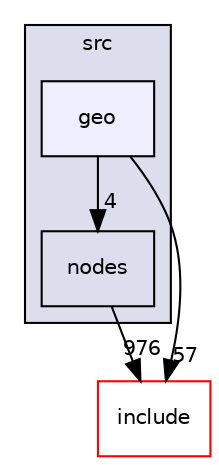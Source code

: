 digraph "src/geo" {
  compound=true
  node [ fontsize="10", fontname="Helvetica"];
  edge [ labelfontsize="10", labelfontname="Helvetica"];
  subgraph clusterdir_68267d1309a1af8e8297ef4c3efbcdba {
    graph [ bgcolor="#ddddee", pencolor="black", label="src" fontname="Helvetica", fontsize="10", URL="dir_68267d1309a1af8e8297ef4c3efbcdba.html"]
  dir_b50dc725db71458029b22868a9250dc9 [shape=box label="nodes" URL="dir_b50dc725db71458029b22868a9250dc9.html"];
  dir_b919d449df95dbe7854299847587d1c3 [shape=box, label="geo", style="filled", fillcolor="#eeeeff", pencolor="black", URL="dir_b919d449df95dbe7854299847587d1c3.html"];
  }
  dir_d44c64559bbebec7f509842c48db8b23 [shape=box label="include" fillcolor="white" style="filled" color="red" URL="dir_d44c64559bbebec7f509842c48db8b23.html"];
  dir_b919d449df95dbe7854299847587d1c3->dir_b50dc725db71458029b22868a9250dc9 [headlabel="4", labeldistance=1.5 headhref="dir_000065_000073.html"];
  dir_b919d449df95dbe7854299847587d1c3->dir_d44c64559bbebec7f509842c48db8b23 [headlabel="57", labeldistance=1.5 headhref="dir_000065_000000.html"];
  dir_b50dc725db71458029b22868a9250dc9->dir_d44c64559bbebec7f509842c48db8b23 [headlabel="976", labeldistance=1.5 headhref="dir_000073_000000.html"];
}
